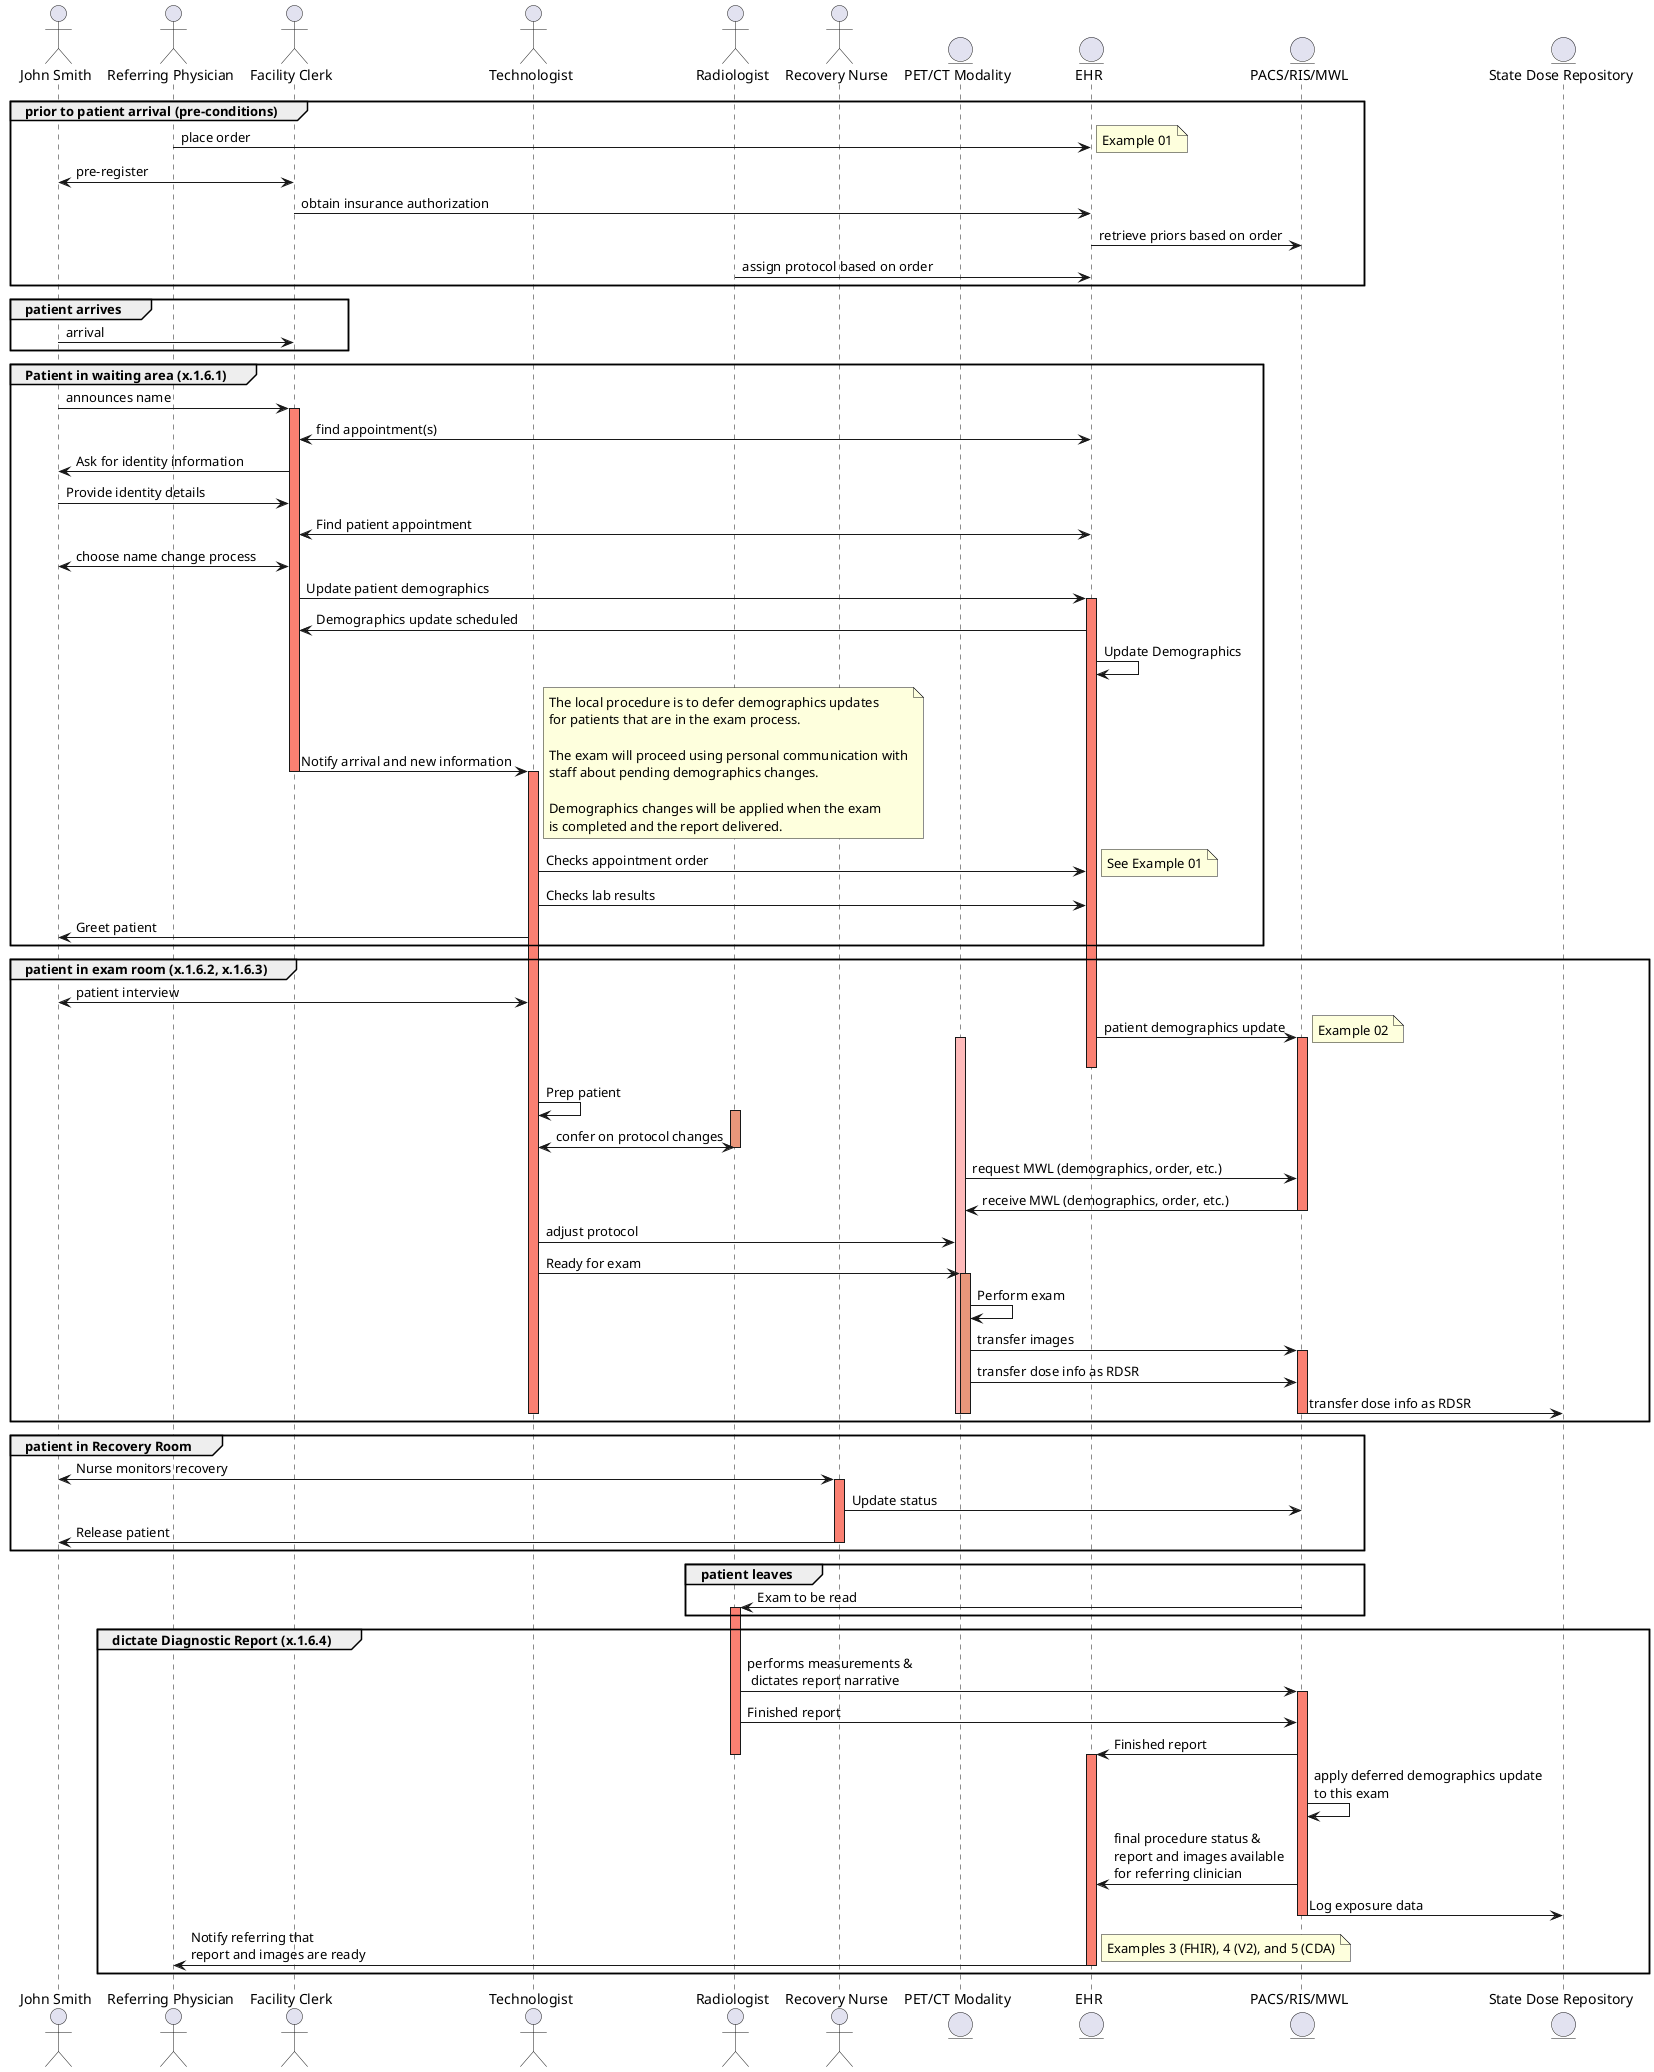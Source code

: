 @startuml
actor "John Smith" as patient
actor "Referring Physician" as referring
actor "Facility Clerk" as clerk
actor "Technologist" as tech
actor Radiologist as radiologist
actor "Recovery Nurse" as nurse
entity "PET/CT Modality" as pet
entity "EHR" as EHR
entity "PACS/RIS/MWL" as PACS
entity "State Dose Repository" as dose

group prior to patient arrival (pre-conditions)
referring -> EHR : place order
note right: Example 01
clerk <-> patient : pre-register
clerk -> EHR : obtain insurance authorization
EHR -> PACS : retrieve priors based on order
radiologist -> EHR : assign protocol based on order
end

group patient arrives 
patient -> clerk : arrival
end

group Patient in waiting area (x.1.6.1)
patient -> clerk : announces name
activate clerk #Salmon
clerk <-> EHR : find appointment(s)
clerk -> patient : Ask for identity information
patient -> clerk : Provide identity details
clerk <-> EHR : Find patient appointment
clerk <-> patient : choose name change process
clerk -> EHR : Update patient demographics
activate EHR #Salmon
EHR -> clerk : Demographics update scheduled
EHR -> EHR : Update Demographics
clerk -> tech : Notify arrival and new information
note right
The local procedure is to defer demographics updates
for patients that are in the exam process.

The exam will proceed using personal communication with
staff about pending demographics changes.

Demographics changes will be applied when the exam
is completed and the report delivered.
end note
deactivate clerk
activate tech #Salmon

tech -> EHR : Checks appointment order
note right: See Example 01
tech -> EHR : Checks lab results
tech -> patient : Greet patient
end

group patient in exam room (x.1.6.2, x.1.6.3)
tech <-> patient : patient interview
EHR -> PACS : patient demographics update
activate PACS #Salmon
note right: Example 02
deactivate EHR
activate pet #FFBBBB
tech -> tech : Prep patient
activate radiologist #DarkSalmon
tech <-> radiologist : confer on protocol changes
deactivate radiologist
pet -> PACS : request MWL (demographics, order, etc.)
PACS -> pet : receive MWL (demographics, order, etc.)
deactivate PACS
tech -> pet : adjust protocol
tech -> pet : Ready for exam
activate pet #DarkSalmon
pet -> pet : Perform exam
pet -> PACS : transfer images
activate PACS #Salmon
pet -> PACS : transfer dose info as RDSR
PACS -> dose : transfer dose info as RDSR
deactivate pet
deactivate PACS
deactivate pet
deactivate tech
end

group patient in Recovery Room
nurse <-> patient : Nurse monitors recovery
activate nurse #Salmon
nurse -> PACS : Update status
nurse -> patient : Release patient
deactivate nurse
end


group patient leaves
PACS -> radiologist : Exam to be read
activate radiologist #Salmon
end

group dictate Diagnostic Report (x.1.6.4)
radiologist -> PACS : performs measurements &\n dictates report narrative
activate PACS #Salmon
radiologist -> PACS : Finished report
PACS -> EHR : Finished report
deactivate radiologist
activate EHR #Salmon
PACS -> PACS : apply deferred demographics update\nto this exam
PACS -> EHR : final procedure status &\nreport and images available \nfor referring clinician
PACS -> dose : Log exposure data
deactivate PACS
EHR -> referring : Notify referring that \nreport and images are ready
deactivate EHR
note right: Examples 3 (FHIR), 4 (V2), and 5 (CDA)
end

@enduml
